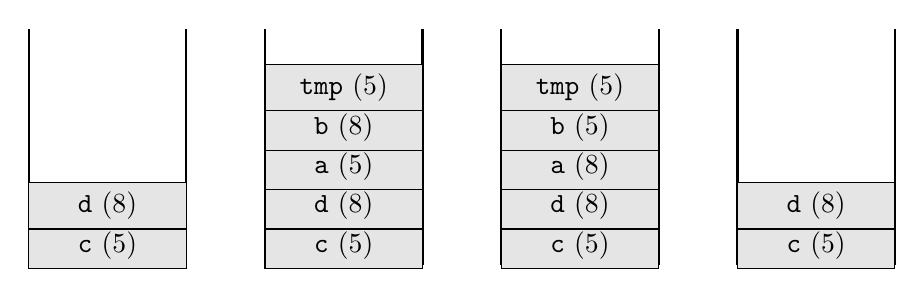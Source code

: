 \begin{tikzpicture}
	\tikzstyle{Node} = [rectangle, minimum width=2cm, minimum height=5mm, text centered, draw=black, fill= gray!20]
	\tikzstyle{arrow} = [thick,->,>=stealth]
	
	\draw [thick, black] (0, 0) -- (2, 0);
	\draw [thick, black] (0, 0) -- (0, 3);
	\draw [thick, black] (2, 0) -- (2, 3);
	\node (c2) [Node] at (1,0.25) {\texttt{c} (5)};
	\node (d2) [Node] at (1,0.75) {\texttt{d} (8)};
	
	\draw [thick, black] (3, 0) -- (5, 0);
	\draw [thick, black] (3, 0) -- (3, 3);
	\draw [thick, black] (5, 0) -- (5, 3);
	\node (c3) [Node] at (4,0.25) {\texttt{c} (5)};
	\node (d3) [Node] at (4,0.75) {\texttt{d} (8)};
	\node (a3) [Node] at (4,1.25) {\texttt{a} (5)};
	\node (b3) [Node] at (4,1.75) {\texttt{b} (8)};
	\node (b3) [Node] at (4,2.25) {\texttt{tmp} (5)};
	
	\draw [thick, black] (6, 0) -- (8, 0);
	\draw [thick, black] (6, 0) -- (6, 3);
	\draw [thick, black] (8, 0) -- (8, 3);
	\node (c3) [Node] at (7,0.25) {\texttt{c} (5)};
	\node (d3) [Node] at (7,0.75) {\texttt{d} (8)};
	\node (a3) [Node] at (7,1.25) {\texttt{a} (8)};
	\node (b3) [Node] at (7,1.75) {\texttt{b} (5)};
	\node (b3) [Node] at (7,2.25) {\texttt{tmp} (5)};
	
	\draw [thick, black] (9, 0) -- (11, 0);
	\draw [thick, black] (9, 0) -- (9, 3);
	\draw [thick, black] (11, 0) -- (11, 3);
	\node (a4) [Node] at (10,0.25) {\texttt{c} (5)};
	\node (b4) [Node] at (10,0.75) {\texttt{d} (8)};
\end{tikzpicture}